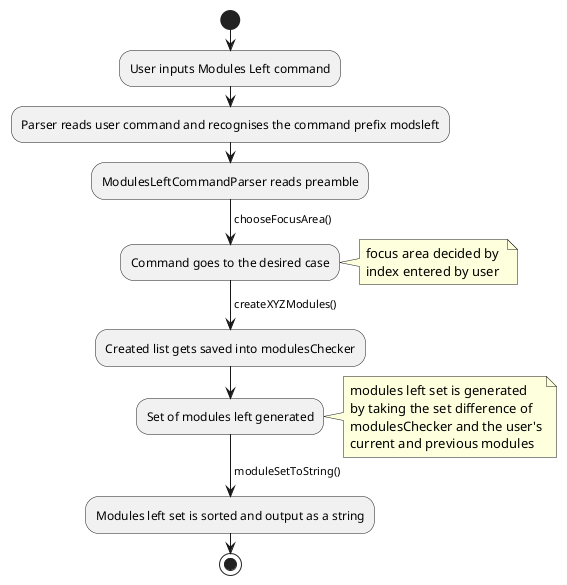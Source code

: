 @startuml
start
:User inputs Modules Left command;
:Parser reads user command and recognises the command prefix modsleft;
:ModulesLeftCommandParser reads preamble;
->chooseFocusArea();
:Command goes to the desired case;
note right: focus area decided by \nindex entered by user
->createXYZModules();
:Created list gets saved into modulesChecker;
:Set of modules left generated;
note right
modules left set is generated
by taking the set difference of
modulesChecker and the user's
current and previous modules
end note
->moduleSetToString();
:Modules left set is sorted and output as a string;
stop


@enduml
